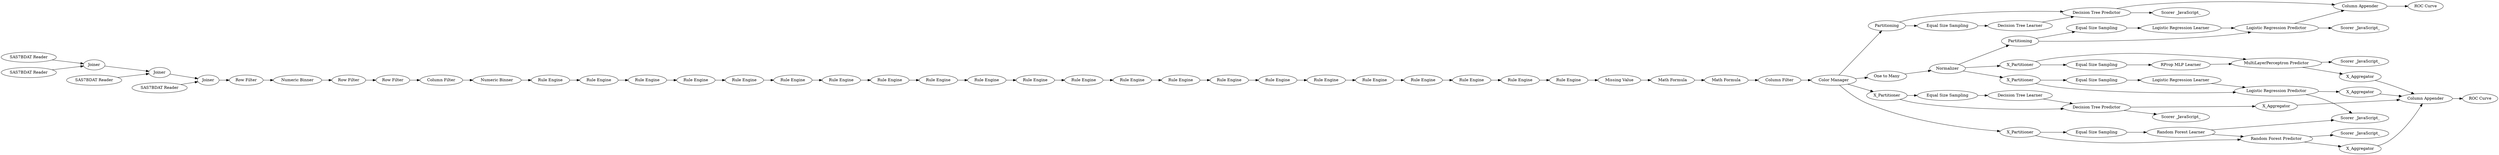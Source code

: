 digraph {
	95 -> 98
	7 -> 8
	73 -> 71
	88 -> 65
	58 -> 63
	59 -> 60
	19 -> 21
	58 -> 94
	47 -> 58
	17 -> 18
	64 -> 85
	70 -> 73
	72 -> 73
	12 -> 11
	105 -> 106
	24 -> 29
	75 -> 78
	5 -> 6
	95 -> 96
	2 -> 5
	11 -> 13
	1 -> 5
	8 -> 9
	65 -> 66
	25 -> 24
	87 -> 59
	18 -> 19
	56 -> 15
	92 -> 93
	68 -> 69
	96 -> 97
	77 -> 78
	26 -> 25
	48 -> 49
	85 -> 86
	22 -> 26
	6 -> 7
	60 -> 61
	60 -> 104
	13 -> 14
	21 -> 22
	69 -> 95
	63 -> 66
	10 -> 12
	58 -> 57
	28 -> 33
	61 -> 85
	98 -> 105
	23 -> 27
	66 -> 102
	94 -> 93
	73 -> 100
	93 -> 101
	66 -> 64
	78 -> 76
	65 -> 103
	58 -> 68
	53 -> 54
	14 -> 17
	57 -> 87
	94 -> 91
	54 -> 56
	16 -> 20
	71 -> 85
	27 -> 28
	97 -> 98
	51 -> 52
	50 -> 51
	69 -> 70
	91 -> 92
	33 -> 48
	90 -> 77
	29 -> 23
	76 -> 85
	15 -> 16
	69 -> 75
	75 -> 90
	63 -> 88
	3 -> 6
	4 -> 7
	49 -> 50
	98 -> 99
	93 -> 105
	52 -> 53
	70 -> 89
	89 -> 72
	20 -> 47
	57 -> 60
	9 -> 10
	78 -> 103
	103 [label="Scorer _JavaScript_"]
	26 [label="Rule Engine"]
	3 [label="SAS7BDAT Reader"]
	6 [label=Joiner]
	75 [label=X_Partitioner]
	12 [label="Row Filter"]
	16 [label="Math Formula"]
	68 [label="One to Many"]
	28 [label="Rule Engine"]
	23 [label="Rule Engine"]
	11 [label="Column Filter"]
	47 [label="Column Filter"]
	93 [label="Decision Tree Predictor"]
	5 [label=Joiner]
	29 [label="Rule Engine"]
	27 [label="Rule Engine"]
	9 [label="Numeric Binner"]
	97 [label="Logistic Regression Learner"]
	58 [label="Color Manager"]
	8 [label="Row Filter"]
	105 [label="Column Appender"]
	92 [label="Decision Tree Learner"]
	98 [label="Logistic Regression Predictor"]
	54 [label="Rule Engine"]
	1 [label="SAS7BDAT Reader"]
	22 [label="Rule Engine"]
	53 [label="Rule Engine"]
	60 [label="Decision Tree Predictor"]
	96 [label="Equal Size Sampling"]
	13 [label="Numeric Binner"]
	104 [label="Scorer _JavaScript_"]
	102 [label="Scorer _JavaScript_"]
	71 [label=X_Aggregator]
	88 [label="Equal Size Sampling"]
	52 [label="Rule Engine"]
	91 [label="Equal Size Sampling"]
	57 [label=X_Partitioner]
	7 [label=Joiner]
	18 [label="Rule Engine"]
	21 [label="Rule Engine"]
	19 [label="Rule Engine"]
	24 [label="Rule Engine"]
	64 [label=X_Aggregator]
	56 [label="Rule Engine"]
	15 [label="Missing Value"]
	25 [label="Rule Engine"]
	59 [label="Decision Tree Learner"]
	90 [label="Equal Size Sampling"]
	72 [label="RProp MLP Learner"]
	4 [label="SAS7BDAT Reader"]
	61 [label=X_Aggregator]
	77 [label="Logistic Regression Learner"]
	14 [label="Rule Engine"]
	73 [label="MultiLayerPerceptron Predictor"]
	94 [label=Partitioning]
	99 [label="Scorer _JavaScript_"]
	65 [label="Random Forest Learner"]
	69 [label=Normalizer]
	89 [label="Equal Size Sampling"]
	17 [label="Rule Engine"]
	78 [label="Logistic Regression Predictor"]
	49 [label="Rule Engine"]
	51 [label="Rule Engine"]
	10 [label="Row Filter"]
	85 [label="Column Appender"]
	86 [label="ROC Curve"]
	48 [label="Rule Engine"]
	50 [label="Rule Engine"]
	87 [label="Equal Size Sampling"]
	101 [label="Scorer _JavaScript_"]
	63 [label=X_Partitioner]
	76 [label=X_Aggregator]
	100 [label="Scorer _JavaScript_"]
	106 [label="ROC Curve"]
	20 [label="Math Formula"]
	66 [label="Random Forest Predictor"]
	70 [label=X_Partitioner]
	95 [label=Partitioning]
	33 [label="Rule Engine"]
	2 [label="SAS7BDAT Reader"]
	rankdir=LR
}
